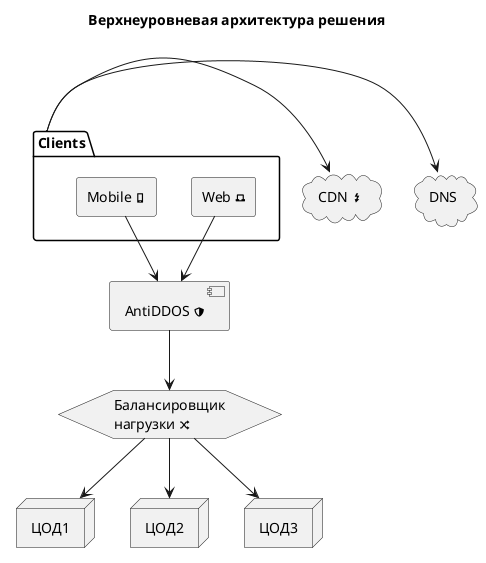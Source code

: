 @startuml Global architecture
title Верхнеуровневая архитектура решения
cloud "DNS " as dns
package Clients as clients {
    agent "Web <&laptop>" as web_client
    agent "Mobile <&phone>" as mobile_client
}

cloud "CDN <&flash>" as cdn
component "AntiDDOS <&shield>" as antiddos
hexagon "Балансировщик\nнагрузки <&random>" as load_balancer

node "ЦОД1" as cod1 
node "ЦОД2" as cod2
node "ЦОД3" as cod3
clients -> cdn
dns <- clients
web_client --> antiddos
mobile_client --> antiddos
antiddos --> load_balancer
load_balancer --> cod1
load_balancer --> cod2
load_balancer --> cod3

@enduml